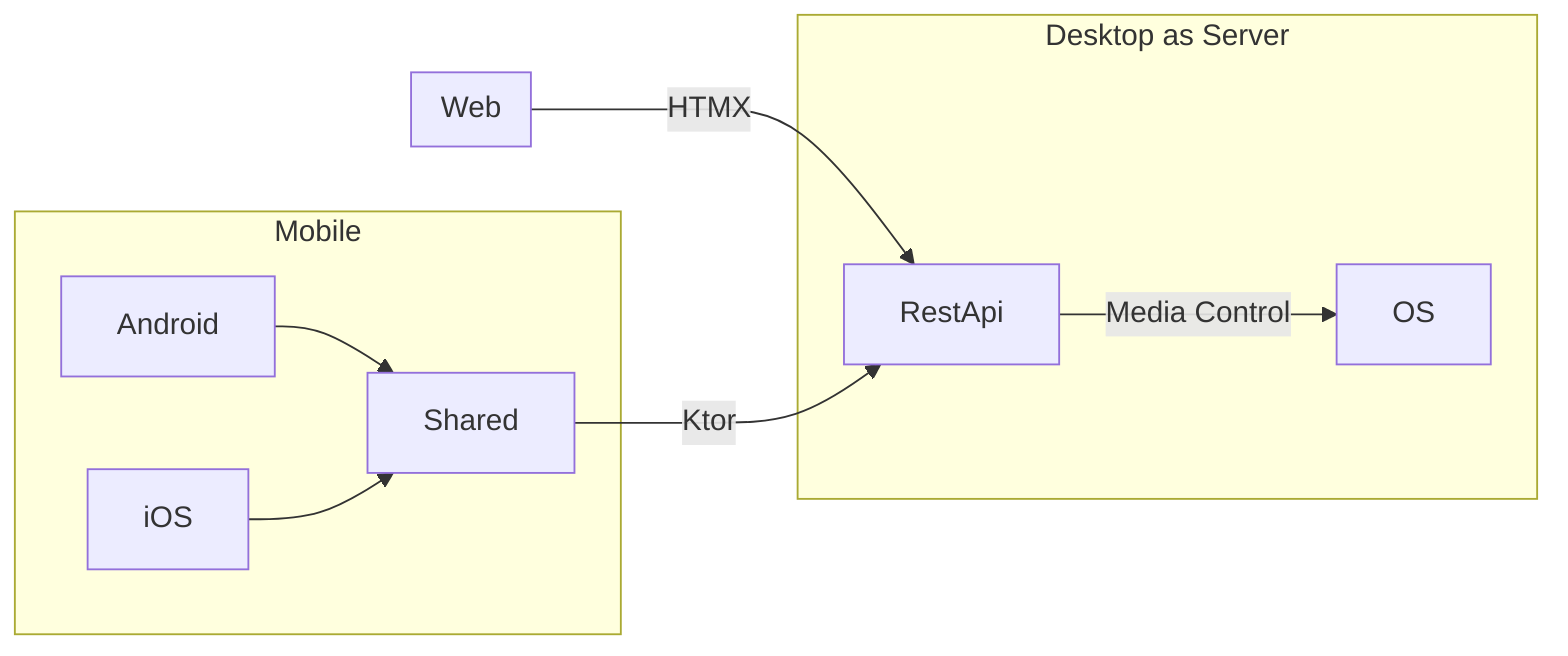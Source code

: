 graph LR
subgraph Web
end

subgraph Mobile
Android
iOS
Shared
end


subgraph Desktop as Server
RestApi
OS
end


Android --> Shared
iOS     --> Shared

Web        -->|HTMX| RestApi
Shared     -->|Ktor| RestApi
RestApi    -->|Media Control| OS